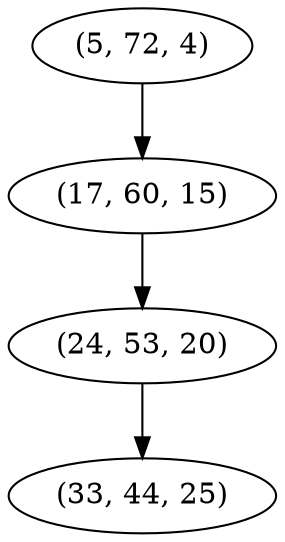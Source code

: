 digraph tree {
    "(5, 72, 4)";
    "(17, 60, 15)";
    "(24, 53, 20)";
    "(33, 44, 25)";
    "(5, 72, 4)" -> "(17, 60, 15)";
    "(17, 60, 15)" -> "(24, 53, 20)";
    "(24, 53, 20)" -> "(33, 44, 25)";
}
